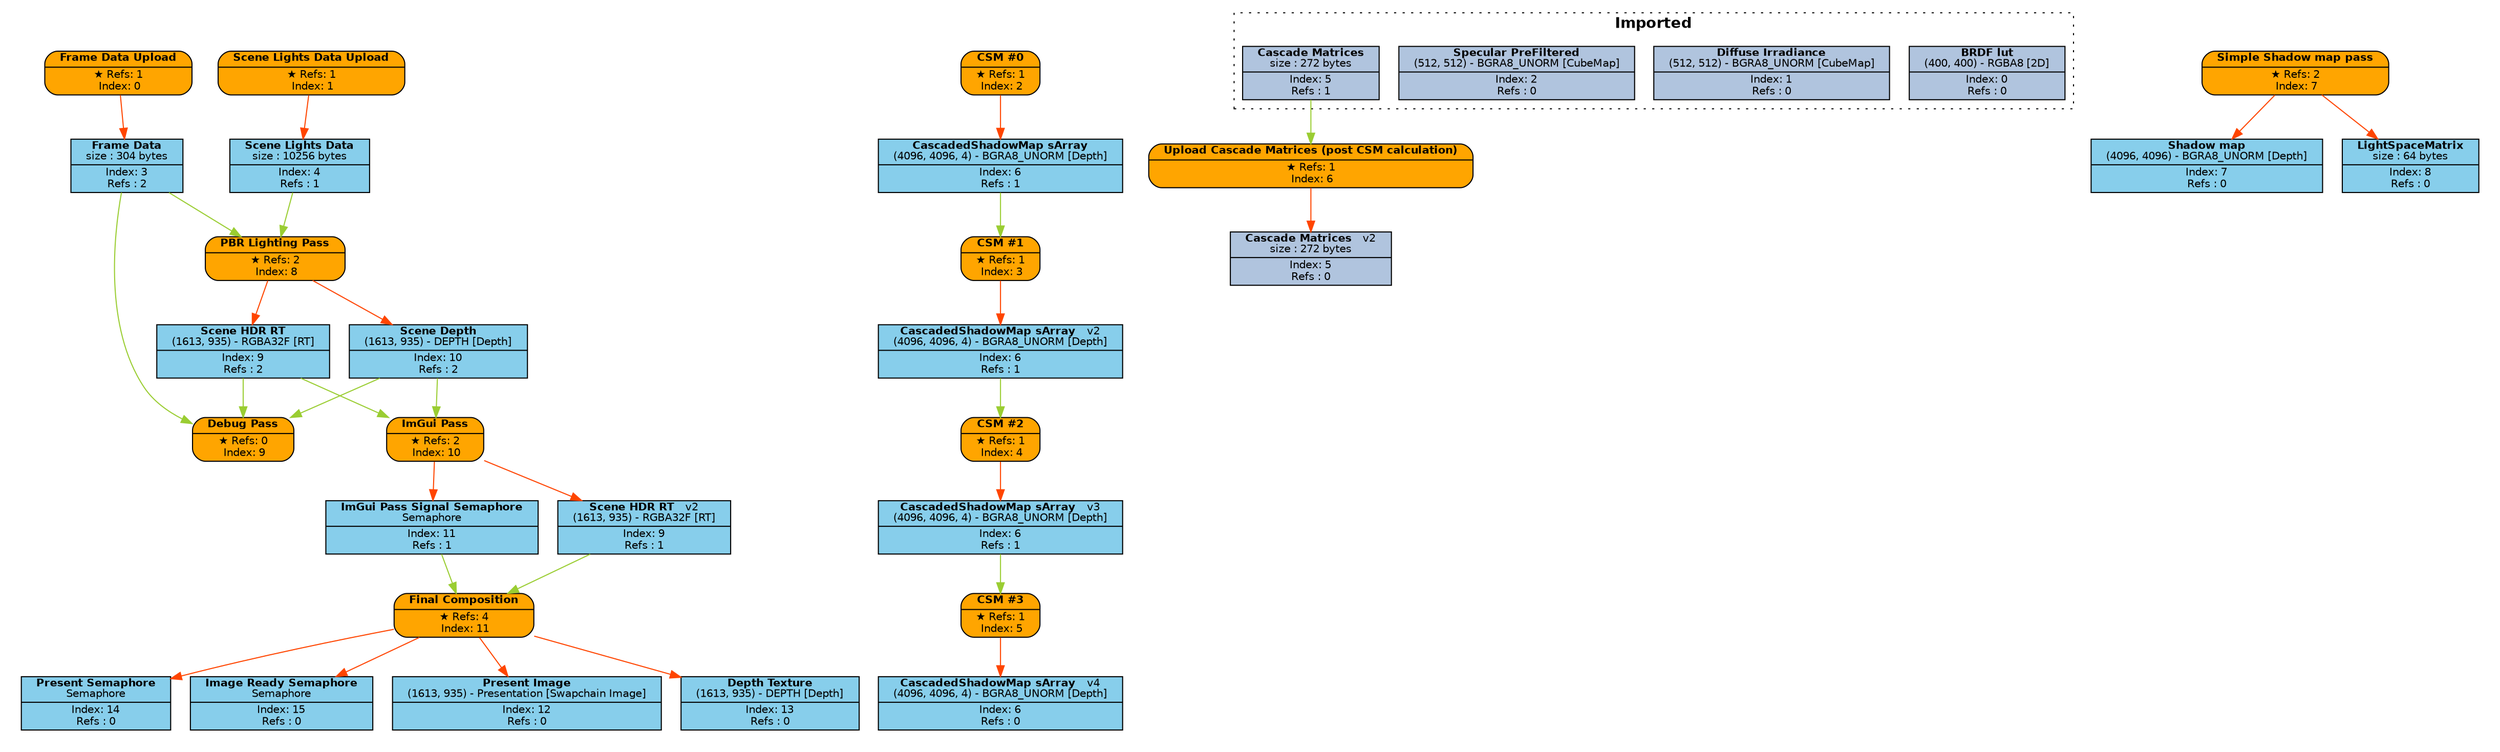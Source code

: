 digraph FrameGraph {
graph [style=invis, rankdir="TB" ordering=out, splines=spline]
node [shape=record, fontname="helvetica", fontsize=10, margin="0.2,0.03"]

P0 [label=<{ {<B>Frame Data Upload</B>} | {&#x2605; Refs: 1<BR/> Index: 0} }> style="rounded,filled", fillcolor=orange]
P1 [label=<{ {<B>Scene Lights Data Upload</B>} | {&#x2605; Refs: 1<BR/> Index: 1} }> style="rounded,filled", fillcolor=orange]
P2 [label=<{ {<B>CSM #0</B>} | {&#x2605; Refs: 1<BR/> Index: 2} }> style="rounded,filled", fillcolor=orange]
P3 [label=<{ {<B>CSM #1</B>} | {&#x2605; Refs: 1<BR/> Index: 3} }> style="rounded,filled", fillcolor=orange]
P4 [label=<{ {<B>CSM #2</B>} | {&#x2605; Refs: 1<BR/> Index: 4} }> style="rounded,filled", fillcolor=orange]
P5 [label=<{ {<B>CSM #3</B>} | {&#x2605; Refs: 1<BR/> Index: 5} }> style="rounded,filled", fillcolor=orange]
P6 [label=<{ {<B>Upload Cascade Matrices (post CSM calculation)</B>} | {&#x2605; Refs: 1<BR/> Index: 6} }> style="rounded,filled", fillcolor=orange]
P7 [label=<{ {<B>Simple Shadow map pass</B>} | {&#x2605; Refs: 2<BR/> Index: 7} }> style="rounded,filled", fillcolor=orange]
P8 [label=<{ {<B>PBR Lighting Pass</B>} | {&#x2605; Refs: 2<BR/> Index: 8} }> style="rounded,filled", fillcolor=orange]
P9 [label=<{ {<B>Debug Pass</B>} | {&#x2605; Refs: 0<BR/> Index: 9} }> style="rounded,filled", fillcolor=orange]
P10 [label=<{ {<B>ImGui Pass</B>} | {&#x2605; Refs: 2<BR/> Index: 10} }> style="rounded,filled", fillcolor=orange]
P11 [label=<{ {<B>Final Composition</B>} | {&#x2605; Refs: 4<BR/> Index: 11} }> style="rounded,filled", fillcolor=orange]

R0_1 [label=<{ {<B>BRDF lut</B><BR/>(400, 400) - RGBA8 [2D]} | {Index: 0<BR/>Refs : 0} }> style=filled, fillcolor=lightsteelblue]
R1_1 [label=<{ {<B>Diffuse Irradiance</B><BR/>(512, 512) - BGRA8_UNORM [CubeMap]} | {Index: 1<BR/>Refs : 0} }> style=filled, fillcolor=lightsteelblue]
R2_1 [label=<{ {<B>Specular PreFiltered</B><BR/>(512, 512) - BGRA8_UNORM [CubeMap]} | {Index: 2<BR/>Refs : 0} }> style=filled, fillcolor=lightsteelblue]
R3_1 [label=<{ {<B>Frame Data</B><BR/>size : 304 bytes} | {Index: 3<BR/>Refs : 2} }> style=filled, fillcolor=skyblue]
R4_1 [label=<{ {<B>Scene Lights Data</B><BR/>size : 10256 bytes} | {Index: 4<BR/>Refs : 1} }> style=filled, fillcolor=skyblue]
R5_1 [label=<{ {<B>Cascade Matrices</B><BR/>size : 272 bytes} | {Index: 5<BR/>Refs : 1} }> style=filled, fillcolor=lightsteelblue]
R6_1 [label=<{ {<B>CascadedShadowMap sArray</B><BR/>(4096, 4096, 4) - BGRA8_UNORM [Depth]} | {Index: 6<BR/>Refs : 1} }> style=filled, fillcolor=skyblue]
R6_2 [label=<{ {<B>CascadedShadowMap sArray</B>   <FONT>v2</FONT><BR/>(4096, 4096, 4) - BGRA8_UNORM [Depth]} | {Index: 6<BR/>Refs : 1} }> style=filled, fillcolor=skyblue]
R6_3 [label=<{ {<B>CascadedShadowMap sArray</B>   <FONT>v3</FONT><BR/>(4096, 4096, 4) - BGRA8_UNORM [Depth]} | {Index: 6<BR/>Refs : 1} }> style=filled, fillcolor=skyblue]
R6_4 [label=<{ {<B>CascadedShadowMap sArray</B>   <FONT>v4</FONT><BR/>(4096, 4096, 4) - BGRA8_UNORM [Depth]} | {Index: 6<BR/>Refs : 0} }> style=filled, fillcolor=skyblue]
R5_2 [label=<{ {<B>Cascade Matrices</B>   <FONT>v2</FONT><BR/>size : 272 bytes} | {Index: 5<BR/>Refs : 0} }> style=filled, fillcolor=lightsteelblue]
R7_1 [label=<{ {<B>Shadow map</B><BR/>(4096, 4096) - BGRA8_UNORM [Depth]} | {Index: 7<BR/>Refs : 0} }> style=filled, fillcolor=skyblue]
R8_1 [label=<{ {<B>LightSpaceMatrix</B><BR/>size : 64 bytes} | {Index: 8<BR/>Refs : 0} }> style=filled, fillcolor=skyblue]
R9_1 [label=<{ {<B>Scene HDR RT</B><BR/>(1613, 935) - RGBA32F [RT]} | {Index: 9<BR/>Refs : 2} }> style=filled, fillcolor=skyblue]
R10_1 [label=<{ {<B>Scene Depth</B><BR/>(1613, 935) - DEPTH [Depth]} | {Index: 10<BR/>Refs : 2} }> style=filled, fillcolor=skyblue]
R11_1 [label=<{ {<B>ImGui Pass Signal Semaphore</B><BR/>Semaphore} | {Index: 11<BR/>Refs : 1} }> style=filled, fillcolor=skyblue]
R9_2 [label=<{ {<B>Scene HDR RT</B>   <FONT>v2</FONT><BR/>(1613, 935) - RGBA32F [RT]} | {Index: 9<BR/>Refs : 1} }> style=filled, fillcolor=skyblue]
R12_1 [label=<{ {<B>Present Image</B><BR/>(1613, 935) - Presentation [Swapchain Image]} | {Index: 12<BR/>Refs : 0} }> style=filled, fillcolor=skyblue]
R13_1 [label=<{ {<B>Depth Texture</B><BR/>(1613, 935) - DEPTH [Depth]} | {Index: 13<BR/>Refs : 0} }> style=filled, fillcolor=skyblue]
R14_1 [label=<{ {<B>Present Semaphore</B><BR/>Semaphore} | {Index: 14<BR/>Refs : 0} }> style=filled, fillcolor=skyblue]
R15_1 [label=<{ {<B>Image Ready Semaphore</B><BR/>Semaphore} | {Index: 15<BR/>Refs : 0} }> style=filled, fillcolor=skyblue]

P0 -> { R3_1 } [color=orangered]
P1 -> { R4_1 } [color=orangered]
P2 -> { R6_1 } [color=orangered]
P3 -> { R6_2 } [color=orangered]
P4 -> { R6_3 } [color=orangered]
P5 -> { R6_4 } [color=orangered]
P6 -> { R5_2 } [color=orangered]
P7 -> { R7_1 R8_1 } [color=orangered]
P8 -> { R9_1 R10_1 } [color=orangered]
P9 -> { } [color=orangered]
P10 -> { R9_2 R11_1 } [color=orangered]
P11 -> { R12_1 R13_1 R14_1 R15_1 } [color=orangered]

R0_1 -> { } [color=olivedrab3]
R1_1 -> { } [color=olivedrab3]
R2_1 -> { } [color=olivedrab3]
R3_1 -> { P8 P9 } [color=olivedrab3]
R4_1 -> { P8 } [color=olivedrab3]
R5_1 -> { P6 } [color=olivedrab3]
R6_1 -> { P3 } [color=olivedrab3]
R6_2 -> { P4 } [color=olivedrab3]
R6_3 -> { P5 } [color=olivedrab3]
R6_4 -> { } [color=olivedrab3]
R5_2 -> { } [color=olivedrab3]
R7_1 -> { } [color=olivedrab3]
R8_1 -> { } [color=olivedrab3]
R9_1 -> { P9 P10 } [color=olivedrab3]
R10_1 -> { P9 P10 } [color=olivedrab3]
R11_1 -> { P11 } [color=olivedrab3]
R9_2 -> { P11 } [color=olivedrab3]
R12_1 -> { } [color=olivedrab3]
R13_1 -> { } [color=olivedrab3]
R14_1 -> { } [color=olivedrab3]
R15_1 -> { } [color=olivedrab3]

subgraph cluster_0 {
P0 R3_1 
}
subgraph cluster_1 {
P1 R4_1 
}
subgraph cluster_2 {
P2 R6_1 
}
subgraph cluster_3 {
P3 
}
subgraph cluster_4 {
P4 
}
subgraph cluster_5 {
P5 
}
subgraph cluster_6 {
P6 
}
subgraph cluster_7 {
P7 R7_1 R8_1 
}
subgraph cluster_8 {
P8 R9_1 R10_1 
}
subgraph cluster_9 {
P9 
}
subgraph cluster_10 {
P10 R11_1 
}
subgraph cluster_11 {
P11 R12_1 R13_1 R14_1 R15_1 
}

subgraph cluster_imported_resources {
graph [style=dotted, fontname="helvetica", label=< <B>Imported</B> >]
R0_1 R1_1 R2_1 R5_1 
}

}
